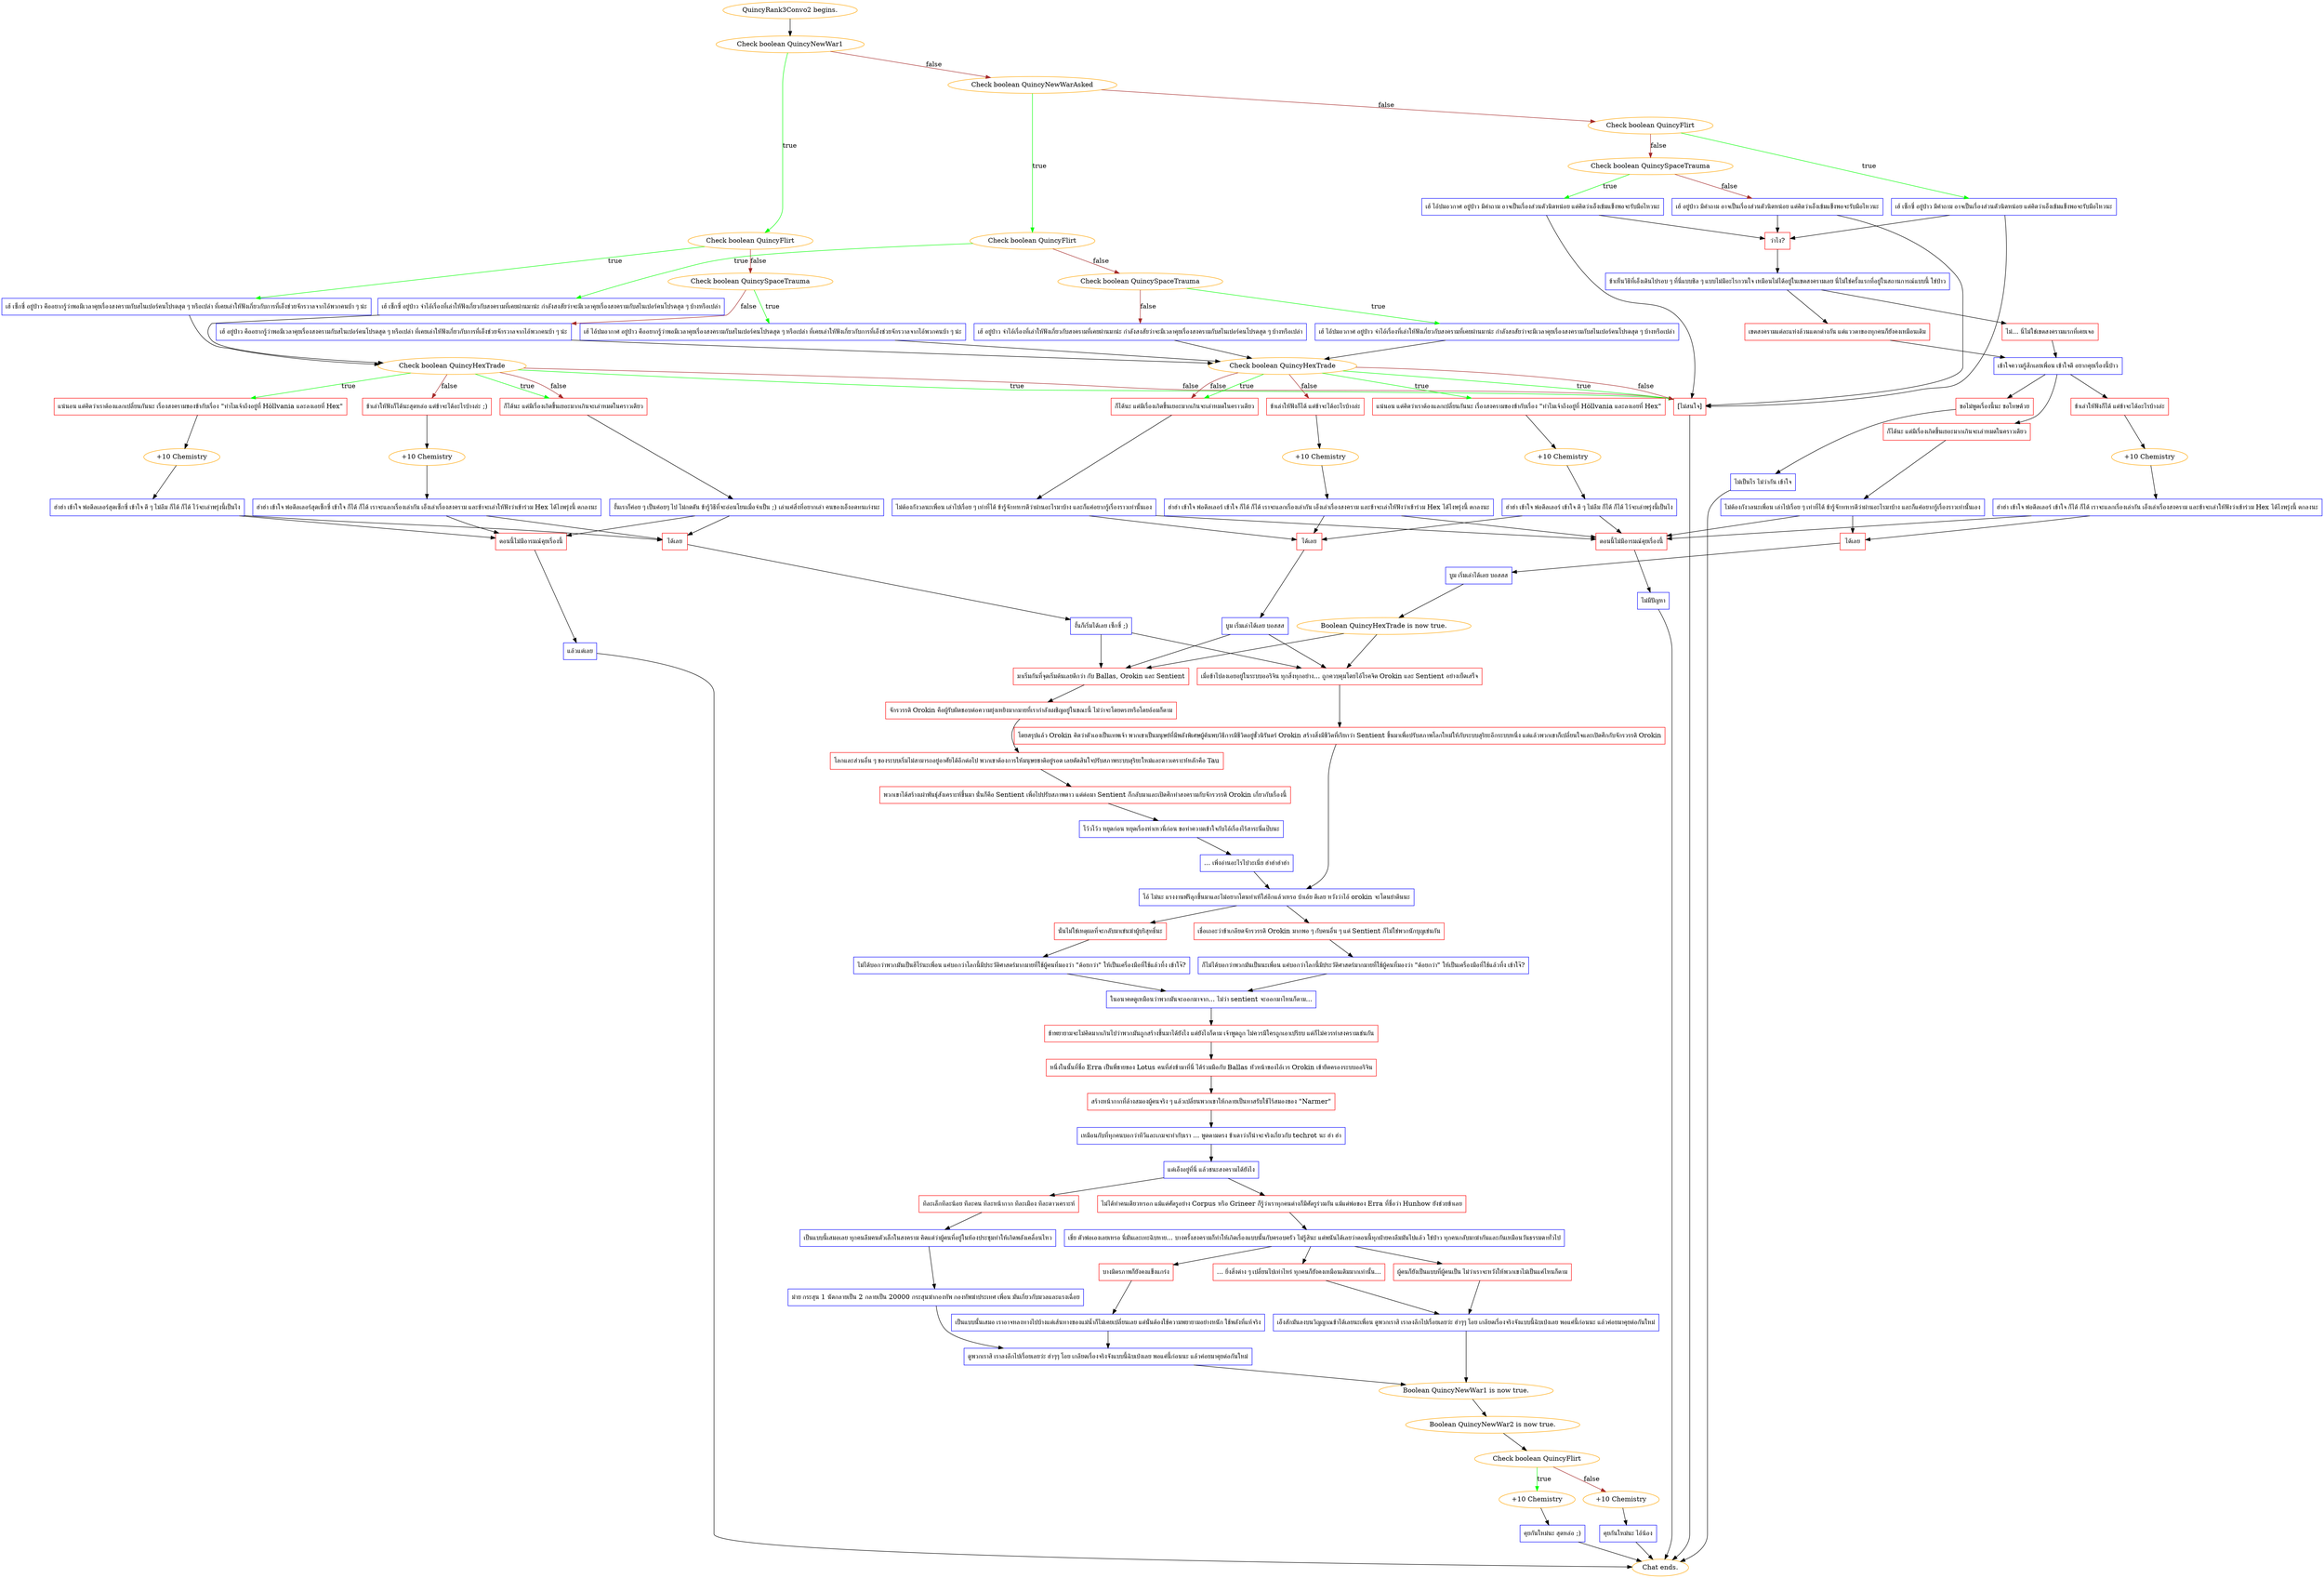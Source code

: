 digraph {
	"QuincyRank3Convo2 begins." [color=orange];
		"QuincyRank3Convo2 begins." -> j1227234177;
	j1227234177 [label="Check boolean QuincyNewWar1",color=orange];
		j1227234177 -> j3433158672 [label=true,color=green];
		j1227234177 -> j970692775 [label=false,color=brown];
	j3433158672 [label="Check boolean QuincyFlirt",color=orange];
		j3433158672 -> j761554051 [label=true,color=green];
		j3433158672 -> j3134332762 [label=false,color=brown];
	j970692775 [label="Check boolean QuincyNewWarAsked",color=orange];
		j970692775 -> j4151139557 [label=true,color=green];
		j970692775 -> j1584210937 [label=false,color=brown];
	j761554051 [label="เฮ้ เซ็กซี่ อยู่ป่าว คืออยากรู้ว่าพอมีเวลาคุยเรื่องสงครามกับสไนเปอร์คนโปรดสุด ๆ หรือเปล่า ที่เคยเล่าให้ฟังเกี่ยวกับการที่เอ็งช่วยจักรวาลจากไอ้พวกคนบ้า ๆ น่ะ",shape=box,color=blue];
		j761554051 -> j2930633811;
	j3134332762 [label="Check boolean QuincySpaceTrauma",color=orange];
		j3134332762 -> j1588271362 [label=true,color=green];
		j3134332762 -> j284855147 [label=false,color=brown];
	j4151139557 [label="Check boolean QuincyFlirt",color=orange];
		j4151139557 -> j2759485946 [label=true,color=green];
		j4151139557 -> j3134221175 [label=false,color=brown];
	j1584210937 [label="Check boolean QuincyFlirt",color=orange];
		j1584210937 -> j2942809139 [label=true,color=green];
		j1584210937 -> j2192536443 [label=false,color=brown];
	j2930633811 [label="Check boolean QuincyHexTrade",color=orange];
		j2930633811 -> j3639610273 [label=true,color=green];
		j2930633811 -> j429631267 [label=true,color=green];
		j2930633811 -> j3001038503 [label=true,color=green];
		j2930633811 -> j3692143200 [label=false,color=brown];
		j2930633811 -> j429631267 [label=false,color=brown];
		j2930633811 -> j3001038503 [label=false,color=brown];
	j1588271362 [label="เฮ้ ไอ้ปมอากาศ อยู่ป่าว คืออยากรู้ว่าพอมีเวลาคุยเรื่องสงครามกับสไนเปอร์คนโปรดสุด ๆ หรือเปล่า ที่เคยเล่าให้ฟังเกี่ยวกับการที่เอ็งช่วยจักรวาลจากไอ้พวกคนบ้า ๆ น่ะ",shape=box,color=blue];
		j1588271362 -> j3628214946;
	j284855147 [label="เฮ้ อยู่ป่าว คืออยากรู้ว่าพอมีเวลาคุยเรื่องสงครามกับสไนเปอร์คนโปรดสุด ๆ หรือเปล่า ที่เคยเล่าให้ฟังเกี่ยวกับการที่เอ็งช่วยจักรวาลจากไอ้พวกคนบ้า ๆ น่ะ",shape=box,color=blue];
		j284855147 -> j3628214946;
	j2759485946 [label="เฮ้ เซ็กซี่ อยู่ป่าว จำไอ้เรื่องที่เล่าให้ฟังเกี่ยวกับสงครามที่เคยผ่านมาน่ะ กำลังสงสัยว่าจะมีเวลาคุยเรื่องสงครามกับสไนเปอร์คนโปรดสุด ๆ บ้างหรือเปล่า",shape=box,color=blue];
		j2759485946 -> j2930633811;
	j3134221175 [label="Check boolean QuincySpaceTrauma",color=orange];
		j3134221175 -> j1717741533 [label=true,color=green];
		j3134221175 -> j1166836173 [label=false,color=brown];
	j2942809139 [label="เฮ้ เซ็กซี่ อยู่ป่าว มีคำถาม อาจเป็นเรื่องส่วนตัวนิดหน่อย แต่คิดว่าเอ็งเข้มแข็งพอจะรับมือไหวนะ",shape=box,color=blue];
		j2942809139 -> j3365650163;
		j2942809139 -> j3001038503;
	j2192536443 [label="Check boolean QuincySpaceTrauma",color=orange];
		j2192536443 -> j85996058 [label=true,color=green];
		j2192536443 -> j2496806745 [label=false,color=brown];
	j3639610273 [label="แน่นอน แต่คิดว่าเราต้องแลกเปลี่ยนกันนะ เรื่องสงครามของข้ากับเรื่อง \"ทำไมเจ้าถึงอยู่ที่ Höllvania และลงเอยที่ Hex\"",shape=box,color=red];
		j3639610273 -> j2430426545;
	j429631267 [label="ก็ได้นะ แต่มีเรื่องเกิดขึ้นเยอะมากเกินจะเล่าหมดในคราวเดียว",shape=box,color=red];
		j429631267 -> j1771466953;
	j3001038503 [label="[ไม่สนใจ]",shape=box,color=red];
		j3001038503 -> "Chat ends.";
	j3692143200 [label="ข้าเล่าให้ฟังก็ได้นะสุดหล่อ แต่ข้าจะได้อะไรบ้างล่ะ ;)",shape=box,color=red];
		j3692143200 -> j4108268126;
	j3628214946 [label="Check boolean QuincyHexTrade",color=orange];
		j3628214946 -> j3441830764 [label=true,color=green];
		j3628214946 -> j2581041263 [label=true,color=green];
		j3628214946 -> j3001038503 [label=true,color=green];
		j3628214946 -> j23634657 [label=false,color=brown];
		j3628214946 -> j2581041263 [label=false,color=brown];
		j3628214946 -> j3001038503 [label=false,color=brown];
	j1717741533 [label="เฮ้ ไอ้ปมอวกาศ อยู่ป่าว จำไอ้เรื่องที่เล่าให้ฟังเกี่ยวกับสงครามที่เคยผ่านมาน่ะ กำลังสงสัยว่าจะมีเวลาคุยเรื่องสงครามกับสไนเปอร์คนโปรดสุด ๆ บ้างหรือเปล่า",shape=box,color=blue];
		j1717741533 -> j3628214946;
	j1166836173 [label="เฮ้ อยู่ป่าว จำไอ้เรื่องที่เล่าให้ฟังเกี่ยวกับสงครามที่เคยผ่านมาน่ะ กำลังสงสัยว่าจะมีเวลาคุยเรื่องสงครามกับสไนเปอร์คนโปรดสุด ๆ บ้างหรือเปล่า",shape=box,color=blue];
		j1166836173 -> j3628214946;
	j3365650163 [label="ว่าไง?",shape=box,color=red];
		j3365650163 -> j2755610411;
	j85996058 [label="เฮ้ ไอ้ปมอวกาศ อยู่ป่าว มีคำถาม อาจเป็นเรื่องส่วนตัวนิดหน่อย แต่คิดว่าเอ็งเข้มแข็งพอจะรับมือไหวนะ",shape=box,color=blue];
		j85996058 -> j3365650163;
		j85996058 -> j3001038503;
	j2496806745 [label="เฮ้ อยู่ป่าว มีคำถาม อาจเป็นเรื่องส่วนตัวนิดหน่อย แต่คิดว่าเอ็งเข้มแข็งพอจะรับมือไหวนะ",shape=box,color=blue];
		j2496806745 -> j3365650163;
		j2496806745 -> j3001038503;
	j2430426545 [label="+10 Chemistry",color=orange];
		j2430426545 -> j1619857318;
	j1771466953 [label="งั้นเราก็ค่อย ๆ เป็นค่อยๆ ไป ไม่กดดัน ข้ารู้วิธีที่จะอ่อนโยนเมื่อจำเป็น ;) เล่าแค่สิ่งที่อยากเล่า คนของเอ็งอดทนเก่งนะ",shape=box,color=blue];
		j1771466953 -> j76661691;
		j1771466953 -> j922612671;
	"Chat ends." [color=orange];
	j4108268126 [label="+10 Chemistry",color=orange];
		j4108268126 -> j919077291;
	j3441830764 [label="แน่นอน แต่คิดว่าเราต้องแลกเปลี่ยนกันนะ เรื่องสงครามของข้ากับเรื่อง \"ทำไมเจ้าถึงอยู่ที่ Höllvania และลงเอยที่ Hex\"",shape=box,color=red];
		j3441830764 -> j3246017122;
	j2581041263 [label="ก็ได้นะ แต่มีเรื่องเกิดขึ้นเยอะมากเกินจะเล่าหมดในคราวเดียว",shape=box,color=red];
		j2581041263 -> j2236876867;
	j23634657 [label="ข้าเล่าให้ฟังก็ได้ แต่ข้าจะได้อะไรบ้างล่ะ",shape=box,color=red];
		j23634657 -> j2160011258;
	j2755610411 [label="ข้าเห็นวิธีที่เอ็งเดินไปรอบ ๆ ที่นี่แบบชิล ๆ แบบไม่มีอะไรกวนใจ เหมือนไม่ได้อยู่ในเขตสงครามเลย นี่ไม่ใช่ครั้งแรกที่อยู่ในสถานการณ์แบบนี้ ใช่ป่าว",shape=box,color=blue];
		j2755610411 -> j2679642012;
		j2755610411 -> j2610795505;
	j1619857318 [label="ฮ่าฮ่า เข้าใจ พ่อดีลเลอร์สุดเซ็กซี่ เข้าใจ ดี ๆ ไม่ลืม ก็ได้ ก็ได้ ไว้จะเล่าพรุ่งนี้เป็นไง",shape=box,color=blue];
		j1619857318 -> j76661691;
		j1619857318 -> j922612671;
	j76661691 [label="ได้เลย",shape=box,color=red];
		j76661691 -> j1124067856;
	j922612671 [label="ตอนนี้ไม่มีอารมณ์คุยเรื่องนี้",shape=box,color=red];
		j922612671 -> j1139125027;
	j919077291 [label="ฮ่าฮ่า เข้าใจ พ่อดีลเลอร์สุดเซ็กซี่ เข้าใจ ก็ได้ ก็ได้ เราจะแลกเรื่องเล่ากัน เอ็งเล่าเรื่องสงคราม และข้าจะเล่าให้ฟังว่าเข้าร่วม Hex ได้ไงพรุ่งนี้ ตกลงนะ",shape=box,color=blue];
		j919077291 -> j76661691;
		j919077291 -> j922612671;
	j3246017122 [label="+10 Chemistry",color=orange];
		j3246017122 -> j701038367;
	j2236876867 [label="ไม่ต้องกังวลนะเพื่อน เล่าไปเรื่อย ๆ เท่าที่ได้ ข้ารู้จักทหารดีว่าผ่านอะไรมาบ้าง และก็แค่อยากรู้เรื่องราวเท่านั้นเอง",shape=box,color=blue];
		j2236876867 -> j3132629609;
		j2236876867 -> j1768203779;
	j2160011258 [label="+10 Chemistry",color=orange];
		j2160011258 -> j4016908354;
	j2679642012 [label="ไม่... นี่ไม่ใช่เขตสงครามแรกที่เคยเจอ",shape=box,color=red];
		j2679642012 -> j1476279900;
	j2610795505 [label="เขตสงครามแต่ละแห่งล้วนแตกต่างกัน แต่แววตาของทุกคนก็ยังคงเหมือนเดิม",shape=box,color=red];
		j2610795505 -> j1476279900;
	j1124067856 [label="งั้นก็เริ่มได้เลย เซ็กซี่ ;)",shape=box,color=blue];
		j1124067856 -> j2703880231;
		j1124067856 -> j3500949391;
	j1139125027 [label="แล้วแต่เลย",shape=box,color=blue];
		j1139125027 -> "Chat ends.";
	j701038367 [label="ฮ่าฮ่า เข้าใจ พ่อดีลเลอร์ เข้าใจ ดี ๆ ไม่ลืม ก็ได้ ก็ได้ ไว้จะเล่าพรุ่งนี้เป็นไง",shape=box,color=blue];
		j701038367 -> j3132629609;
		j701038367 -> j1768203779;
	j3132629609 [label="ได้เลย",shape=box,color=red];
		j3132629609 -> j1115046328;
	j1768203779 [label="ตอนนี้ไม่มีอารมณ์คุยเรื่องนี้",shape=box,color=red];
		j1768203779 -> j1619631041;
	j4016908354 [label="ฮ่าฮ่า เข้าใจ พ่อดีลเลอร์ เข้าใจ ก็ได้ ก็ได้ เราจะแลกเรื่องเล่ากัน เอ็งเล่าเรื่องสงคราม และข้าจะเล่าให้ฟังว่าเข้าร่วม Hex ได้ไงพรุ่งนี้ ตกลงนะ",shape=box,color=blue];
		j4016908354 -> j3132629609;
		j4016908354 -> j1768203779;
	j1476279900 [label="เข้าใจความรู้สึกเลยเพื่อน เข้าใจดี อยากคุยเรื่องนี้ป่าว",shape=box,color=blue];
		j1476279900 -> j1847292649;
		j1476279900 -> j357317837;
		j1476279900 -> j2729551795;
	j2703880231 [label="เมื่อข้าไปลงเอยอยู่ในระบบออริจิน ทุกสิ่งทุกอย่าง... ถูกควบคุมโดยไอ้โรคจิต Orokin และ Sentient อย่างเบ็ดเสร็จ",shape=box,color=red];
		j2703880231 -> j1855109335;
	j3500949391 [label="มาเริ่มกันที่จุดเริ่มต้นเลยดีกว่า กับ Ballas, Orokin และ Sentient",shape=box,color=red];
		j3500949391 -> j3700632241;
	j1115046328 [label="บูม เริ่มเล่าได้เลย บอสสส",shape=box,color=blue];
		j1115046328 -> j2703880231;
		j1115046328 -> j3500949391;
	j1619631041 [label="ไม่มีปัญหา",shape=box,color=blue];
		j1619631041 -> "Chat ends.";
	j1847292649 [label="ข้าเล่าให้ฟังก็ได้ แต่ข้าจะได้อะไรบ้างล่ะ",shape=box,color=red];
		j1847292649 -> j977542722;
	j357317837 [label="ก็ได้นะ แต่มีเรื่องเกิดขึ้นเยอะมากเกินจะเล่าหมดในคราวเดียว",shape=box,color=red];
		j357317837 -> j3851802724;
	j2729551795 [label="ขอไม่พูดเรื่องนี้นะ ขอโทษด้วย",shape=box,color=red];
		j2729551795 -> j4102871243;
	j1855109335 [label="โดยสรุปแล้ว Orokin คิดว่าตัวเองเป็นเทพเจ้า พวกเขาเป็นมนุษย์ที่มีพลังพิเศษผู้ค้นพบวิธีการมีชีวิตอยู่ชั่วนิรันดร์ Orokin สร้างสิ่งมีชีวิตที่เรียกว่า Sentient ขึ้นมาเพื่อปรับสภาพโลกใหม่ให้กับระบบสุริยะอีกระบบหนึ่ง แต่แล้วพวกเขาก็เปลี่ยนใจและเปิดศึกกับจักรวรรดิ Orokin",shape=box,color=red];
		j1855109335 -> j2818850226;
	j3700632241 [label="จักรวรรดิ Orokin คือผู้รับผิดชอบต่อความยุ่งเหยิงมากมายที่เรากำลังเผชิญอยู่ในขณะนี้ ไม่ว่าจะโดยตรงหรือโดยอ้อมก็ตาม",shape=box,color=red];
		j3700632241 -> j1194232442;
	j977542722 [label="+10 Chemistry",color=orange];
		j977542722 -> j3292583733;
	j3851802724 [label="ไม่ต้องกังวลนะเพื่อน เล่าไปเรื่อย ๆ เท่าที่ได้ ข้ารู้จักทหารดีว่าผ่านอะไรมาบ้าง และก็แค่อยากรู้เรื่องราวเท่านั้นเอง",shape=box,color=blue];
		j3851802724 -> j3327306994;
		j3851802724 -> j1768203779;
	j4102871243 [label="ไม่เป็นไร ไม่ว่ากัน เข้าใจ",shape=box,color=blue];
		j4102871243 -> "Chat ends.";
	j2818850226 [label="โอ้ ไม่นะ แรงงานฟรีลุกขึ้นมาและไม่อยากโดนทำเห้ใส่อีกแล้วเหรอ บ้าเอ้ย ดีเลย หวังว่าไอ้ orokin จะโดนยำตีนนะ",shape=box,color=blue];
		j2818850226 -> j1880113698;
		j2818850226 -> j2544329883;
	j1194232442 [label="โลกและส่วนอื่น ๆ ของระบบเริ่มไม่สามารถอยู่อาศัยได้อีกต่อไป พวกเขาต้องการให้มนุษยชาติอยู่รอด เลยตัดสินใจปรับสภาพระบบสุริยะใหม่และดาวเคราะห์หลักคือ Tau",shape=box,color=red];
		j1194232442 -> j1678519715;
	j3292583733 [label="ฮ่าฮ่า เข้าใจ พ่อดีลเลอร์ เข้าใจ ก็ได้ ก็ได้ เราจะแลกเรื่องเล่ากัน เอ็งเล่าเรื่องสงคราม และข้าจะเล่าให้ฟังว่าเข้าร่วม Hex ได้ไงพรุ่งนี้ ตกลงนะ",shape=box,color=blue];
		j3292583733 -> j3327306994;
		j3292583733 -> j1768203779;
	j3327306994 [label="ได้เลย",shape=box,color=red];
		j3327306994 -> j4115911877;
	j1880113698 [label="นั่นไม่ใช่เหตุผลที่จะกลับมาเข่นฆ่าผู้บริสุทธิ์นะ",shape=box,color=red];
		j1880113698 -> j1165168688;
	j2544329883 [label="เชื่อเถอะว่าข้าเกลียดจักรวรรดิ Orokin มากพอ ๆ กับคนอื่น ๆ แต่ Sentient ก็ไม่ใช่พวกนักบุญเช่นกัน",shape=box,color=red];
		j2544329883 -> j2385107696;
	j1678519715 [label="พวกเขาได้สร้างเผ่าพันธุ์สังเคราะห์ขึ้นมา นั่นก็คือ Sentient เพื่อไปปรับสภาพดาว แต่ต่อมา Sentient ก็กลับมาและเปิดศึกทำสงครามกับจักรวรรดิ Orokin เกี่ยวกับเรื่องนี้",shape=box,color=red];
		j1678519715 -> j3348225228;
	j4115911877 [label="บูม เริ่มเล่าได้เลย บอสสส",shape=box,color=blue];
		j4115911877 -> j1195954959;
	j1165168688 [label="ไม่ได้บอกว่าพวกมันเป็นฮีโร่นะเพื่อน แค่บอกว่าโลกนี้มีประวัติศาสตร์มากมายที่ใช้ผู้คนที่มองว่า \"ด้อยกว่า\" ให้เป็นเครื่องมือที่ใช้แล้วทิ้ง เข้าใจ๊?",shape=box,color=blue];
		j1165168688 -> j2477171870;
	j2385107696 [label="ก็ไม่ได้บอกว่าพวกมันเป็นนะเพื่อน แค่บอกว่าโลกนี้มีประวัติศาสตร์มากมายที่ใช้ผู้คนที่มองว่า \"ด้อยกว่า\" ให้เป็นเครื่องมือที่ใช้แล้วทิ้ง เข้าใจ๊?",shape=box,color=blue];
		j2385107696 -> j2477171870;
	j3348225228 [label="โว้วโว้ว หยุดก่อน หยุดเรื่องห่าเหวนี่ก่อน ขอทำความเข้าใจกับไอ้เรื่องไร้สาระนี่แป๊บนะ",shape=box,color=blue];
		j3348225228 -> j3873877724;
	j1195954959 [label="Boolean QuincyHexTrade is now true.",color=orange];
		j1195954959 -> j3500949391;
		j1195954959 -> j2703880231;
	j2477171870 [label="ในอนาคตดูเหมือนว่าพวกมันจะออกมาจาก... ไม่ว่า sentient จะออกมาไหนก็ตาม...",shape=box,color=blue];
		j2477171870 -> j3802122388;
	j3873877724 [label="... เพิ่งอ่านอะไรไปวะเนี่ย ฮ่าฮ่าฮ่าฮ่า",shape=box,color=blue];
		j3873877724 -> j2818850226;
	j3802122388 [label="ข้าพยายามจะไม่คิดมากเกินไปว่าพวกมันถูกสร้างขึ้นมาได้ยังไง แต่ยังไงก็ตาม เจ้าพูดถูก ไม่ควรมีใครถูกเอาเปรียบ แต่ก็ไม่ควรทำสงครามเช่นกัน",shape=box,color=red];
		j3802122388 -> j554360122;
	j554360122 [label="หนึ่งในนั้นที่ชื่อ Erra เป็นพี่ชายของ Lotus คนที่ส่งข้ามาที่นี่ ได้ร่วมมือกับ Ballas หัวหน้าของไอ้เวร Orokin เข้ายึดครองระบบออริจิน",shape=box,color=red];
		j554360122 -> j2294253002;
	j2294253002 [label="สร้างหน้ากากที่ล้างสมองผู้คนจริง ๆ แล้วเปลี่ยนพวกเขาให้กลายเป็นทาสรับใช้ไร้สมองของ \"Narmer\"",shape=box,color=red];
		j2294253002 -> j383515819;
	j383515819 [label="เหมือนกับที่ทุกคนบอกว่าทีวีและเกมจะทำกับเรา ... พูดตามตรง ข้าเดาว่าก็น่าจะจริงเกี่ยวกับ techrot นะ ฮ่า ฮ่า",shape=box,color=blue];
		j383515819 -> j402556438;
	j402556438 [label="แต่เอ็งอยู่ที่นี่ แล้วชนะสงครามได้ยังไง",shape=box,color=blue];
		j402556438 -> j2383853270;
		j402556438 -> j4243025201;
	j2383853270 [label="ทีละเล็กทีละน้อย ทีละคน ทีละหน้ากาก ทีละเมือง ทีละดาวเคราะห์",shape=box,color=red];
		j2383853270 -> j2624000222;
	j4243025201 [label="ไม่ได้ทำคนเดียวหรอก แม้แต่ศัตรูอย่าง Corpus หรือ Grineer ก็รู้ว่าเราทุกคนต่างก็มีศัตรูร่วมกัน แม้แต่พ่อของ Erra ที่ชื่อว่า Hunhow ยังช่วยข้าเลย",shape=box,color=red];
		j4243025201 -> j164078260;
	j2624000222 [label="เป็นแบบนี้เสมอเลย ทุกคนลืมคนตัวเล็กในสงคราม คิดแต่ว่าผู้คนที่อยู่ในห้องประชุมทำให้เกิดพลังเคลื่อนไหว",shape=box,color=blue];
		j2624000222 -> j1132515968;
	j164078260 [label="เชี่ย ตัวพ่อเองเลยเหรอ นี่มันเละเทะฉิบหาย... บางครั้งสงครามก็ทำให้เกิดเรื่องแบบนั้นกับครอบครัว ไม่รู้สินะ แต่พนันได้เลยว่าตอนนี้ทุกฝ่ายคงลืมมันไปแล้ว ใช่ป่าว ทุกคนกลับมาฆ่ากันและกันเหมือนวันธรรมดาทั่วไป",shape=box,color=blue];
		j164078260 -> j1685929107;
		j164078260 -> j27141814;
		j164078260 -> j1278512200;
	j1132515968 [label="ม่าย กระสุน 1 นัดกลายเป็น 2 กลายเป็น 20000 กระสุนฆ่ากองทัพ กองทัพฆ่าประเทศ เพื่อน มันเกี่ยวกับมวลและแรงเฉื่อย",shape=box,color=blue];
		j1132515968 -> j1038563285;
	j1685929107 [label="บางมิตรภาพก็ยังคงแข็งแกร่ง",shape=box,color=red];
		j1685929107 -> j1068835998;
	j27141814 [label="... ยิ่งสิ่งต่าง ๆ เปลี่ยนไปเท่าไหร่ ทุกคนก็ยังคงเหมือนเดิมมากเท่านั้น...",shape=box,color=red];
		j27141814 -> j580505301;
	j1278512200 [label="ผู้คนก็ยังเป็นแบบที่ผู้คนเป็น ไม่ว่าเราจะหวังให้พวกเขาไม่เป็นแค่ไหนก็ตาม",shape=box,color=red];
		j1278512200 -> j580505301;
	j1038563285 [label="ดูพวกเราสิ เราลงลึกไปเรื่อยเลยว่ะ ฮ่าๆๆ โอย เกลียดเรื่องจริงจังแบบนี้ฉิบเป๋งเลย พอแค่นี้ก่อนนะ แล้วค่อยมาคุยต่อกันใหม่",shape=box,color=blue];
		j1038563285 -> j847916330;
	j1068835998 [label="เป็นแบบนั้นเสมอ เราอาจหลงทางไปบ้างแต่เส้นทางของแม่น้ำก็ไม่เคยเปลี่ยนเลย แต่นั่นต้องใช้ความพยายามอย่างหนัก ใช้พลังที่แท้จริง",shape=box,color=blue];
		j1068835998 -> j1038563285;
	j580505301 [label="เอ็งสักมันลงบนวิญญาณข้าได้เลยนะเพื่อน ดูพวกเราสิ เราลงลึกไปเรื่อยเลยว่ะ ฮ่าๆๆ โอย เกลียดเรื่องจริงจังแบบนี้ฉิบเป๋งเลย พอแค่นี้ก่อนนะ แล้วค่อยมาคุยต่อกันใหม่",shape=box,color=blue];
		j580505301 -> j847916330;
	j847916330 [label="Boolean QuincyNewWar1 is now true.",color=orange];
		j847916330 -> j59282138;
	j59282138 [label="Boolean QuincyNewWar2 is now true.",color=orange];
		j59282138 -> j1873488807;
	j1873488807 [label="Check boolean QuincyFlirt",color=orange];
		j1873488807 -> j727265620 [label=true,color=green];
		j1873488807 -> j3651115488 [label=false,color=brown];
	j727265620 [label="+10 Chemistry",color=orange];
		j727265620 -> j1120109790;
	j3651115488 [label="+10 Chemistry",color=orange];
		j3651115488 -> j3462790808;
	j1120109790 [label="คุยกันใหม่นะ สุดหล่อ ;)",shape=box,color=blue];
		j1120109790 -> "Chat ends.";
	j3462790808 [label="คุยกันใหม่นะ ไอ้น้อง",shape=box,color=blue];
		j3462790808 -> "Chat ends.";
}